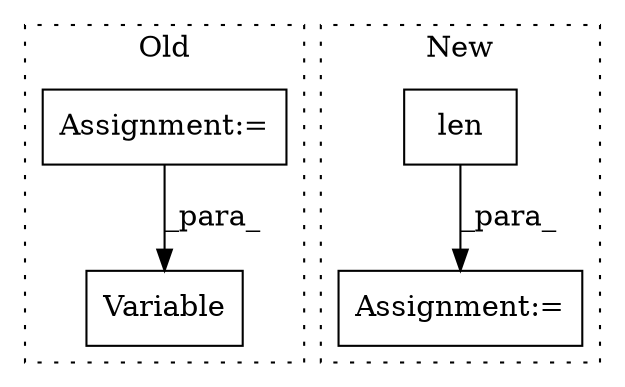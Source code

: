 digraph G {
subgraph cluster0 {
1 [label="Variable" a="32" s="876,964" l="9,1" shape="box"];
3 [label="Assignment:=" a="7" s="548" l="9" shape="box"];
label = "Old";
style="dotted";
}
subgraph cluster1 {
2 [label="len" a="32" s="776,791" l="4,1" shape="box"];
4 [label="Assignment:=" a="7" s="1099" l="1" shape="box"];
label = "New";
style="dotted";
}
2 -> 4 [label="_para_"];
3 -> 1 [label="_para_"];
}